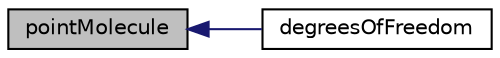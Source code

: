 digraph "pointMolecule"
{
  bgcolor="transparent";
  edge [fontname="Helvetica",fontsize="10",labelfontname="Helvetica",labelfontsize="10"];
  node [fontname="Helvetica",fontsize="10",shape=record];
  rankdir="LR";
  Node1 [label="pointMolecule",height=0.2,width=0.4,color="black", fillcolor="grey75", style="filled", fontcolor="black"];
  Node1 -> Node2 [dir="back",color="midnightblue",fontsize="10",style="solid",fontname="Helvetica"];
  Node2 [label="degreesOfFreedom",height=0.2,width=0.4,color="black",URL="$a00378.html#abd96ea8aa14643a9d971ac533c1e913c"];
}
